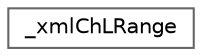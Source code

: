 digraph "Graphical Class Hierarchy"
{
 // LATEX_PDF_SIZE
  bgcolor="transparent";
  edge [fontname=Helvetica,fontsize=10,labelfontname=Helvetica,labelfontsize=10];
  node [fontname=Helvetica,fontsize=10,shape=box,height=0.2,width=0.4];
  rankdir="LR";
  Node0 [label="_xmlChLRange",height=0.2,width=0.4,color="grey40", fillcolor="white", style="filled",URL="$struct__xml_ch_l_range.html",tooltip=" "];
}
